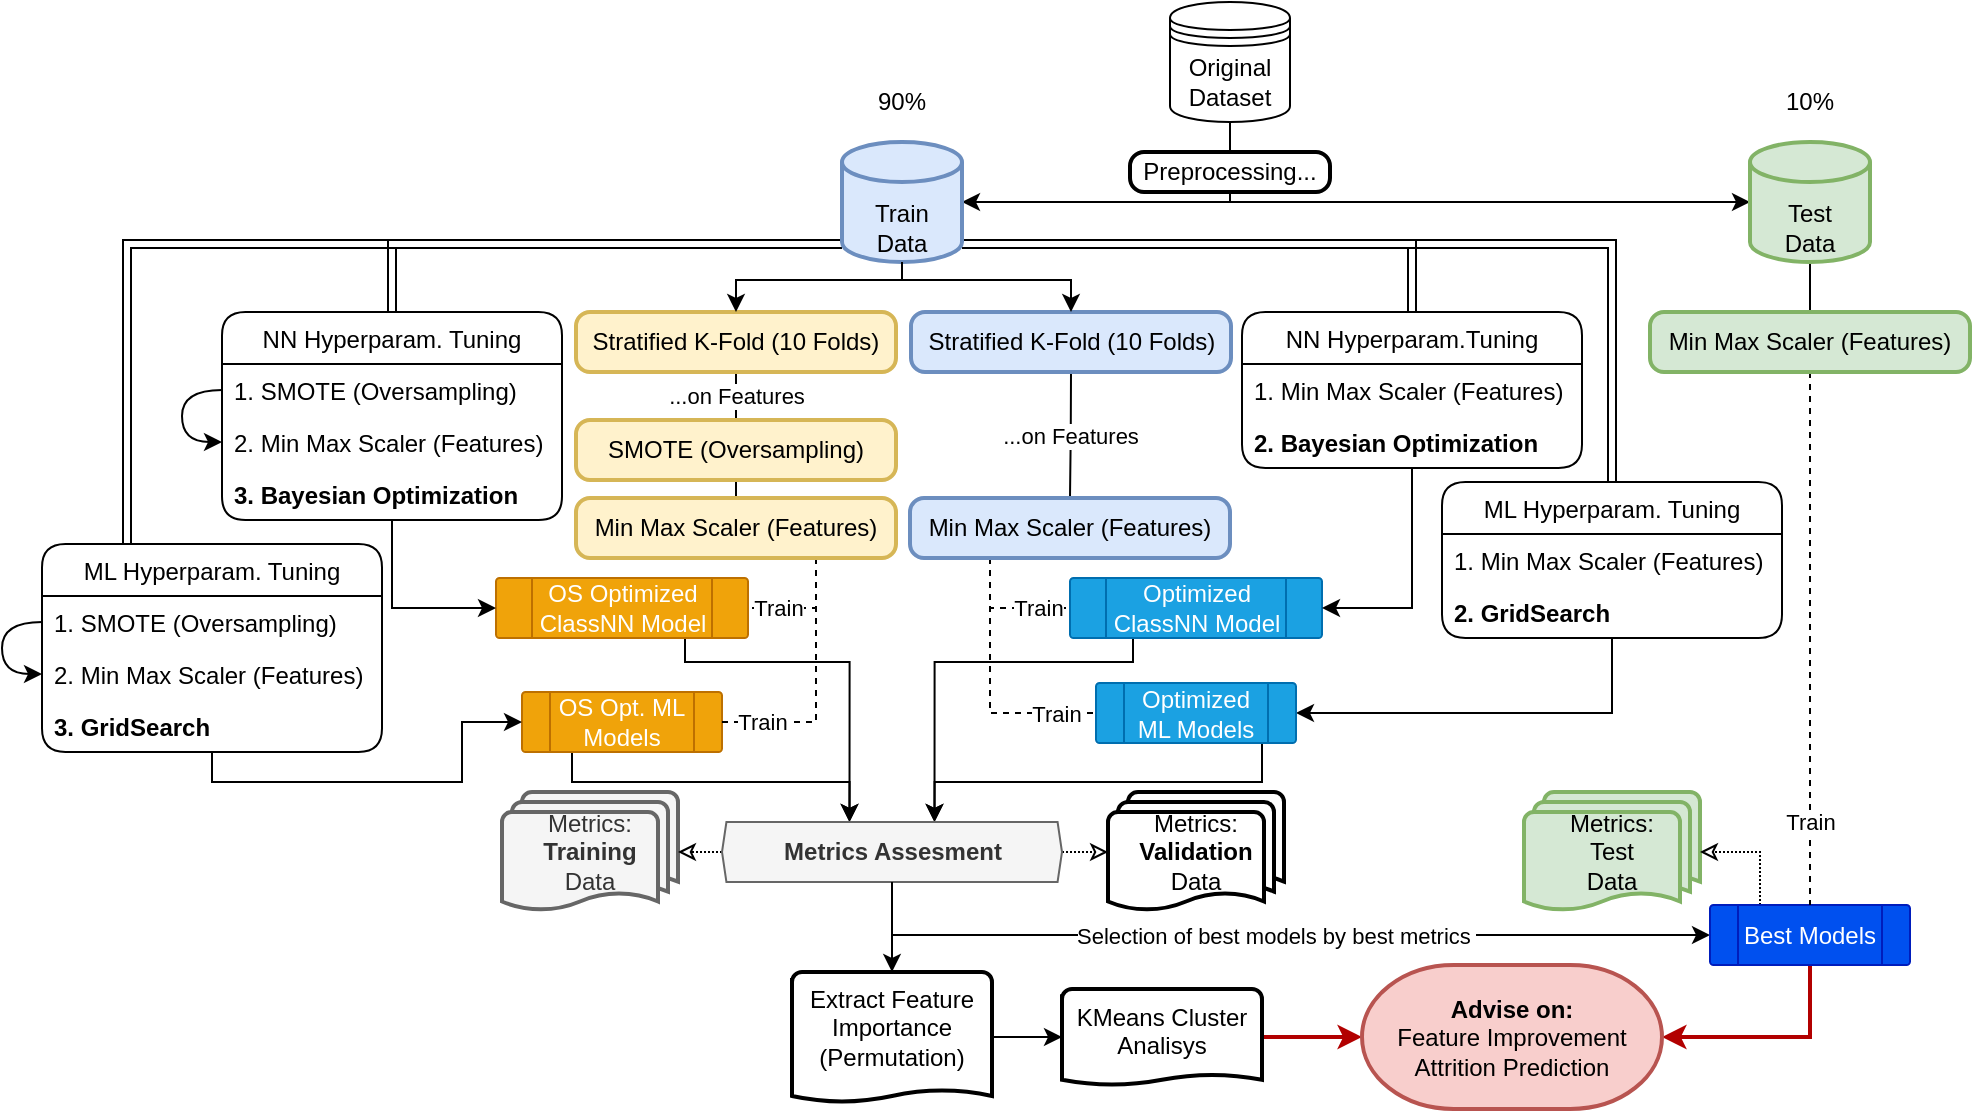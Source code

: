 <mxfile version="12.2.9" type="github" pages="1">
  <diagram id="vclmZol-7umqQOqe9Rck" name="Page-1">
    <mxGraphModel dx="1038" dy="579" grid="1" gridSize="10" guides="1" tooltips="1" connect="1" arrows="1" fold="1" page="1" pageScale="1" pageWidth="1169" pageHeight="827" math="0" shadow="0">
      <root>
        <mxCell id="0"/>
        <mxCell id="1" parent="0"/>
        <mxCell id="S4vEpRtLoYUOu1Y5i1EH-1" style="edgeStyle=orthogonalEdgeStyle;rounded=0;orthogonalLoop=1;jettySize=auto;html=1;exitX=0.5;exitY=1;exitDx=0;exitDy=0;entryX=0;entryY=0.5;entryDx=0;entryDy=0;entryPerimeter=0;" parent="1" source="S4vEpRtLoYUOu1Y5i1EH-3" target="S4vEpRtLoYUOu1Y5i1EH-4" edge="1">
          <mxGeometry relative="1" as="geometry">
            <mxPoint x="756" y="124" as="sourcePoint"/>
          </mxGeometry>
        </mxCell>
        <mxCell id="7yguZ5mXVUmebH4h-tQh-77" style="edgeStyle=orthogonalEdgeStyle;rounded=0;orthogonalLoop=1;jettySize=auto;html=1;exitX=0.5;exitY=1;exitDx=0;exitDy=0;exitPerimeter=0;entryX=0.5;entryY=0;entryDx=0;entryDy=0;startArrow=none;startFill=0;endArrow=none;endFill=0;" parent="1" source="S4vEpRtLoYUOu1Y5i1EH-4" target="0eRpexR927NenuxwNdnH-1" edge="1">
          <mxGeometry relative="1" as="geometry"/>
        </mxCell>
        <mxCell id="7yguZ5mXVUmebH4h-tQh-4" style="edgeStyle=orthogonalEdgeStyle;rounded=0;orthogonalLoop=1;jettySize=auto;html=1;exitX=1;exitY=0.85;exitDx=0;exitDy=0;exitPerimeter=0;entryX=0.5;entryY=0;entryDx=0;entryDy=0;curved=1;endArrow=none;endFill=0;shape=link;" parent="1" source="S4vEpRtLoYUOu1Y5i1EH-5" target="S4vEpRtLoYUOu1Y5i1EH-10" edge="1">
          <mxGeometry relative="1" as="geometry"/>
        </mxCell>
        <mxCell id="S4vEpRtLoYUOu1Y5i1EH-6" style="edgeStyle=orthogonalEdgeStyle;rounded=0;orthogonalLoop=1;jettySize=auto;html=1;exitX=0.5;exitY=1;exitDx=0;exitDy=0;entryX=1;entryY=0.5;entryDx=0;entryDy=0;entryPerimeter=0;" parent="1" source="S4vEpRtLoYUOu1Y5i1EH-3" target="S4vEpRtLoYUOu1Y5i1EH-5" edge="1">
          <mxGeometry relative="1" as="geometry">
            <mxPoint x="694" y="124" as="sourcePoint"/>
          </mxGeometry>
        </mxCell>
        <mxCell id="LLOeR4sEf4YQGzSrki6--1" style="edgeStyle=orthogonalEdgeStyle;rounded=0;orthogonalLoop=1;jettySize=auto;html=1;exitX=0.5;exitY=1;exitDx=0;exitDy=0;entryX=1;entryY=0.5;entryDx=0;entryDy=0;" edge="1" parent="1" source="S4vEpRtLoYUOu1Y5i1EH-10" target="7yguZ5mXVUmebH4h-tQh-15">
          <mxGeometry relative="1" as="geometry"/>
        </mxCell>
        <mxCell id="S4vEpRtLoYUOu1Y5i1EH-10" value="ML Hyperparam. Tuning" style="swimlane;fontStyle=0;childLayout=stackLayout;horizontal=1;startSize=26;fillColor=none;horizontalStack=0;resizeParent=1;resizeParentMax=0;resizeLast=0;collapsible=1;marginBottom=0;glass=0;swimlaneLine=1;rounded=1;" parent="1" vertex="1">
          <mxGeometry x="730" y="260" width="170" height="78" as="geometry">
            <mxRectangle x="700" y="256" width="157" height="26" as="alternateBounds"/>
          </mxGeometry>
        </mxCell>
        <mxCell id="S4vEpRtLoYUOu1Y5i1EH-11" value="1. Min Max Scaler (Features)" style="text;strokeColor=none;fillColor=none;align=left;verticalAlign=top;spacingLeft=4;spacingRight=4;overflow=hidden;rotatable=0;points=[[0,0.5],[1,0.5]];portConstraint=eastwest;" parent="S4vEpRtLoYUOu1Y5i1EH-10" vertex="1">
          <mxGeometry y="26" width="170" height="26" as="geometry"/>
        </mxCell>
        <mxCell id="LLOeR4sEf4YQGzSrki6--9" value="2. GridSearch" style="text;strokeColor=none;fillColor=none;align=left;verticalAlign=top;spacingLeft=4;spacingRight=4;overflow=hidden;rotatable=0;points=[[0,0.5],[1,0.5]];portConstraint=eastwest;fontStyle=1" vertex="1" parent="S4vEpRtLoYUOu1Y5i1EH-10">
          <mxGeometry y="52" width="170" height="26" as="geometry"/>
        </mxCell>
        <mxCell id="7yguZ5mXVUmebH4h-tQh-66" style="edgeStyle=orthogonalEdgeStyle;rounded=0;orthogonalLoop=1;jettySize=auto;html=1;exitX=0.5;exitY=1;exitDx=0;exitDy=0;entryX=0.625;entryY=0;entryDx=0;entryDy=0;" parent="1" source="7yguZ5mXVUmebH4h-tQh-15" target="7yguZ5mXVUmebH4h-tQh-62" edge="1">
          <mxGeometry relative="1" as="geometry">
            <Array as="points">
              <mxPoint x="640" y="410"/>
              <mxPoint x="476" y="410"/>
            </Array>
          </mxGeometry>
        </mxCell>
        <mxCell id="7yguZ5mXVUmebH4h-tQh-15" value="Optimized ML Models" style="verticalLabelPosition=middle;verticalAlign=middle;html=1;shape=process;whiteSpace=wrap;rounded=1;size=0.14;arcSize=6;labelPosition=center;align=center;fillColor=#1ba1e2;strokeColor=#006EAF;fontColor=#ffffff;" parent="1" vertex="1">
          <mxGeometry x="557" y="360.5" width="100" height="30" as="geometry"/>
        </mxCell>
        <mxCell id="7yguZ5mXVUmebH4h-tQh-30" value="...on Features" style="edgeStyle=orthogonalEdgeStyle;curved=1;rounded=0;orthogonalLoop=1;jettySize=auto;html=1;exitX=0.5;exitY=1;exitDx=0;exitDy=0;entryX=0.5;entryY=0;entryDx=0;entryDy=0;endArrow=none;endFill=0;" parent="1" source="7yguZ5mXVUmebH4h-tQh-18" target="7yguZ5mXVUmebH4h-tQh-29" edge="1">
          <mxGeometry relative="1" as="geometry"/>
        </mxCell>
        <mxCell id="7yguZ5mXVUmebH4h-tQh-18" value="Stratified K-Fold (10 Folds)" style="rounded=1;whiteSpace=wrap;html=1;absoluteArcSize=1;arcSize=14;strokeWidth=2;fillColor=#dae8fc;strokeColor=#6c8ebf;" parent="1" vertex="1">
          <mxGeometry x="464.5" y="175" width="160" height="30" as="geometry"/>
        </mxCell>
        <mxCell id="7yguZ5mXVUmebH4h-tQh-65" style="edgeStyle=orthogonalEdgeStyle;rounded=0;orthogonalLoop=1;jettySize=auto;html=1;exitX=0.25;exitY=1;exitDx=0;exitDy=0;entryX=0.625;entryY=0;entryDx=0;entryDy=0;" parent="1" source="7yguZ5mXVUmebH4h-tQh-21" target="7yguZ5mXVUmebH4h-tQh-62" edge="1">
          <mxGeometry relative="1" as="geometry">
            <Array as="points">
              <mxPoint x="576" y="350"/>
              <mxPoint x="476" y="350"/>
            </Array>
          </mxGeometry>
        </mxCell>
        <mxCell id="7yguZ5mXVUmebH4h-tQh-21" value="Optimized ClassNN Model" style="verticalLabelPosition=middle;verticalAlign=middle;html=1;shape=process;whiteSpace=wrap;rounded=1;size=0.14;arcSize=6;labelPosition=center;align=center;fillColor=#1ba1e2;strokeColor=#006EAF;fontColor=#ffffff;" parent="1" vertex="1">
          <mxGeometry x="544" y="308" width="126" height="30" as="geometry"/>
        </mxCell>
        <mxCell id="7yguZ5mXVUmebH4h-tQh-25" value="Metrics:&lt;br&gt;&lt;b&gt;Training&lt;/b&gt;&lt;br&gt;Data" style="strokeWidth=2;html=1;shape=mxgraph.flowchart.multi-document;whiteSpace=wrap;fillColor=#f5f5f5;strokeColor=#666666;fontColor=#333333;" parent="1" vertex="1">
          <mxGeometry x="260" y="415" width="88" height="60" as="geometry"/>
        </mxCell>
        <mxCell id="7yguZ5mXVUmebH4h-tQh-26" value="Metrics:&lt;br&gt;&lt;b&gt;Validation&lt;/b&gt;&lt;br&gt;Data" style="strokeWidth=2;html=1;shape=mxgraph.flowchart.multi-document;whiteSpace=wrap;" parent="1" vertex="1">
          <mxGeometry x="563" y="415" width="88" height="60" as="geometry"/>
        </mxCell>
        <mxCell id="7yguZ5mXVUmebH4h-tQh-27" value="Metrics:&lt;br&gt;Test&lt;br&gt;Data" style="strokeWidth=2;html=1;shape=mxgraph.flowchart.multi-document;whiteSpace=wrap;fillColor=#d5e8d4;strokeColor=#82b366;" parent="1" vertex="1">
          <mxGeometry x="771" y="415" width="88" height="60" as="geometry"/>
        </mxCell>
        <mxCell id="7yguZ5mXVUmebH4h-tQh-54" value="Train" style="edgeStyle=orthogonalEdgeStyle;rounded=0;orthogonalLoop=1;jettySize=auto;html=1;exitX=0.25;exitY=1;exitDx=0;exitDy=0;endArrow=none;endFill=0;entryX=0;entryY=0.5;entryDx=0;entryDy=0;dashed=1;" parent="1" source="7yguZ5mXVUmebH4h-tQh-29" target="7yguZ5mXVUmebH4h-tQh-15" edge="1">
          <mxGeometry x="0.682" relative="1" as="geometry">
            <Array as="points">
              <mxPoint x="504" y="376"/>
            </Array>
            <mxPoint x="480" y="370" as="targetPoint"/>
            <mxPoint as="offset"/>
          </mxGeometry>
        </mxCell>
        <mxCell id="LLOeR4sEf4YQGzSrki6--2" value="Train" style="edgeStyle=orthogonalEdgeStyle;rounded=0;orthogonalLoop=1;jettySize=auto;html=1;exitX=0.25;exitY=1;exitDx=0;exitDy=0;entryX=0;entryY=0.5;entryDx=0;entryDy=0;endArrow=none;endFill=0;dashed=1;" edge="1" parent="1" source="7yguZ5mXVUmebH4h-tQh-29" target="7yguZ5mXVUmebH4h-tQh-21">
          <mxGeometry x="0.515" relative="1" as="geometry">
            <Array as="points">
              <mxPoint x="504" y="323"/>
            </Array>
            <mxPoint as="offset"/>
          </mxGeometry>
        </mxCell>
        <mxCell id="7yguZ5mXVUmebH4h-tQh-29" value="Min Max Scaler (Features)" style="rounded=1;whiteSpace=wrap;html=1;absoluteArcSize=1;arcSize=14;strokeWidth=2;fillColor=#dae8fc;strokeColor=#6c8ebf;" parent="1" vertex="1">
          <mxGeometry x="464" y="268" width="160" height="30" as="geometry"/>
        </mxCell>
        <mxCell id="7yguZ5mXVUmebH4h-tQh-39" style="edgeStyle=orthogonalEdgeStyle;curved=1;rounded=0;orthogonalLoop=1;jettySize=auto;html=1;exitX=0;exitY=0.85;exitDx=0;exitDy=0;entryX=0.25;entryY=0;entryDx=0;entryDy=0;shape=link;exitPerimeter=0;" parent="1" source="S4vEpRtLoYUOu1Y5i1EH-5" target="7yguZ5mXVUmebH4h-tQh-33" edge="1">
          <mxGeometry relative="1" as="geometry"/>
        </mxCell>
        <mxCell id="7yguZ5mXVUmebH4h-tQh-44" value="...on Features" style="edgeStyle=orthogonalEdgeStyle;curved=1;rounded=0;orthogonalLoop=1;jettySize=auto;html=1;entryX=0.5;entryY=0;entryDx=0;entryDy=0;endArrow=none;endFill=0;exitX=0.5;exitY=1;exitDx=0;exitDy=0;" parent="1" source="7yguZ5mXVUmebH4h-tQh-31" target="7yguZ5mXVUmebH4h-tQh-42" edge="1">
          <mxGeometry relative="1" as="geometry">
            <mxPoint x="330" y="260" as="sourcePoint"/>
          </mxGeometry>
        </mxCell>
        <mxCell id="7yguZ5mXVUmebH4h-tQh-31" value="&lt;span style=&quot;white-space: normal&quot;&gt;Stratified K-Fold (10 Folds)&lt;/span&gt;" style="rounded=1;whiteSpace=wrap;html=1;absoluteArcSize=1;arcSize=14;strokeWidth=2;fillColor=#fff2cc;strokeColor=#d6b656;" parent="1" vertex="1">
          <mxGeometry x="297" y="175" width="160" height="30" as="geometry"/>
        </mxCell>
        <mxCell id="7yguZ5mXVUmebH4h-tQh-33" value="ML Hyperparam. Tuning" style="swimlane;fontStyle=0;childLayout=stackLayout;horizontal=1;startSize=26;fillColor=none;horizontalStack=0;resizeParent=1;resizeParentMax=0;resizeLast=0;collapsible=1;marginBottom=0;rounded=1;comic=0;" parent="1" vertex="1">
          <mxGeometry x="30" y="291" width="170" height="104" as="geometry">
            <mxRectangle x="-10" y="271" width="157" height="26" as="alternateBounds"/>
          </mxGeometry>
        </mxCell>
        <mxCell id="7yguZ5mXVUmebH4h-tQh-38" style="edgeStyle=orthogonalEdgeStyle;curved=1;rounded=0;orthogonalLoop=1;jettySize=auto;html=1;entryX=0;entryY=0.5;entryDx=0;entryDy=0;exitX=0;exitY=0.5;exitDx=0;exitDy=0;" parent="7yguZ5mXVUmebH4h-tQh-33" source="7yguZ5mXVUmebH4h-tQh-36" target="7yguZ5mXVUmebH4h-tQh-35" edge="1">
          <mxGeometry relative="1" as="geometry">
            <Array as="points">
              <mxPoint x="-20" y="39"/>
              <mxPoint x="-20" y="65"/>
            </Array>
            <mxPoint x="-10" y="133" as="sourcePoint"/>
          </mxGeometry>
        </mxCell>
        <mxCell id="7yguZ5mXVUmebH4h-tQh-36" value="1. SMOTE (Oversampling)" style="text;strokeColor=none;fillColor=none;align=left;verticalAlign=top;spacingLeft=4;spacingRight=4;overflow=hidden;rotatable=0;points=[[0,0.5],[1,0.5]];portConstraint=eastwest;" parent="7yguZ5mXVUmebH4h-tQh-33" vertex="1">
          <mxGeometry y="26" width="170" height="26" as="geometry"/>
        </mxCell>
        <mxCell id="7yguZ5mXVUmebH4h-tQh-35" value="2. Min Max Scaler (Features)" style="text;strokeColor=none;fillColor=none;align=left;verticalAlign=top;spacingLeft=4;spacingRight=4;overflow=hidden;rotatable=0;points=[[0,0.5],[1,0.5]];portConstraint=eastwest;" parent="7yguZ5mXVUmebH4h-tQh-33" vertex="1">
          <mxGeometry y="52" width="170" height="26" as="geometry"/>
        </mxCell>
        <mxCell id="LLOeR4sEf4YQGzSrki6--11" value="3. GridSearch" style="text;strokeColor=none;fillColor=none;align=left;verticalAlign=top;spacingLeft=4;spacingRight=4;overflow=hidden;rotatable=0;points=[[0,0.5],[1,0.5]];portConstraint=eastwest;fontStyle=1" vertex="1" parent="7yguZ5mXVUmebH4h-tQh-33">
          <mxGeometry y="78" width="170" height="26" as="geometry"/>
        </mxCell>
        <mxCell id="7yguZ5mXVUmebH4h-tQh-63" style="edgeStyle=orthogonalEdgeStyle;rounded=0;orthogonalLoop=1;jettySize=auto;html=1;exitX=0.25;exitY=1;exitDx=0;exitDy=0;entryX=0.375;entryY=0;entryDx=0;entryDy=0;" parent="1" source="7yguZ5mXVUmebH4h-tQh-40" target="7yguZ5mXVUmebH4h-tQh-62" edge="1">
          <mxGeometry relative="1" as="geometry">
            <Array as="points">
              <mxPoint x="295" y="410"/>
              <mxPoint x="434" y="410"/>
            </Array>
          </mxGeometry>
        </mxCell>
        <mxCell id="7yguZ5mXVUmebH4h-tQh-40" value="OS Opt. ML Models" style="verticalLabelPosition=middle;verticalAlign=middle;html=1;shape=process;whiteSpace=wrap;rounded=1;size=0.14;arcSize=6;labelPosition=center;align=center;fillColor=#f0a30a;strokeColor=#BD7000;fontColor=#ffffff;" parent="1" vertex="1">
          <mxGeometry x="270" y="365" width="100" height="30" as="geometry"/>
        </mxCell>
        <mxCell id="7yguZ5mXVUmebH4h-tQh-41" style="edgeStyle=orthogonalEdgeStyle;curved=1;rounded=0;orthogonalLoop=1;jettySize=auto;html=1;exitX=0.5;exitY=1;exitDx=0;exitDy=0;entryX=0.5;entryY=0;entryDx=0;entryDy=0;endArrow=none;endFill=0;" parent="1" source="7yguZ5mXVUmebH4h-tQh-42" target="7yguZ5mXVUmebH4h-tQh-43" edge="1">
          <mxGeometry relative="1" as="geometry"/>
        </mxCell>
        <mxCell id="7yguZ5mXVUmebH4h-tQh-42" value="SMOTE (Oversampling)" style="rounded=1;whiteSpace=wrap;html=1;absoluteArcSize=1;arcSize=14;strokeWidth=2;fillColor=#fff2cc;strokeColor=#d6b656;" parent="1" vertex="1">
          <mxGeometry x="297" y="229" width="160" height="30" as="geometry"/>
        </mxCell>
        <mxCell id="7yguZ5mXVUmebH4h-tQh-47" value="Train" style="edgeStyle=orthogonalEdgeStyle;rounded=0;orthogonalLoop=1;jettySize=auto;html=1;exitX=0.75;exitY=1;exitDx=0;exitDy=0;entryX=1;entryY=0.5;entryDx=0;entryDy=0;endArrow=none;endFill=0;dashed=1;" parent="1" source="7yguZ5mXVUmebH4h-tQh-43" target="7yguZ5mXVUmebH4h-tQh-40" edge="1">
          <mxGeometry x="0.69" relative="1" as="geometry">
            <Array as="points">
              <mxPoint x="417" y="380"/>
            </Array>
            <mxPoint as="offset"/>
          </mxGeometry>
        </mxCell>
        <mxCell id="7yguZ5mXVUmebH4h-tQh-48" value="Train" style="edgeStyle=orthogonalEdgeStyle;rounded=0;orthogonalLoop=1;jettySize=auto;html=1;exitX=0.75;exitY=1;exitDx=0;exitDy=0;entryX=1;entryY=0.5;entryDx=0;entryDy=0;endArrow=none;endFill=0;comic=0;dashed=1;" parent="1" source="7yguZ5mXVUmebH4h-tQh-43" target="7yguZ5mXVUmebH4h-tQh-45" edge="1">
          <mxGeometry x="0.5" relative="1" as="geometry">
            <Array as="points">
              <mxPoint x="417" y="323"/>
            </Array>
            <mxPoint as="offset"/>
          </mxGeometry>
        </mxCell>
        <mxCell id="7yguZ5mXVUmebH4h-tQh-43" value="Min Max Scaler (Features)" style="rounded=1;whiteSpace=wrap;html=1;absoluteArcSize=1;arcSize=14;strokeWidth=2;fillColor=#fff2cc;strokeColor=#d6b656;" parent="1" vertex="1">
          <mxGeometry x="297" y="268" width="160" height="30" as="geometry"/>
        </mxCell>
        <mxCell id="7yguZ5mXVUmebH4h-tQh-64" style="edgeStyle=orthogonalEdgeStyle;rounded=0;orthogonalLoop=1;jettySize=auto;html=1;exitX=0.75;exitY=1;exitDx=0;exitDy=0;entryX=0.375;entryY=0;entryDx=0;entryDy=0;" parent="1" source="7yguZ5mXVUmebH4h-tQh-45" target="7yguZ5mXVUmebH4h-tQh-62" edge="1">
          <mxGeometry relative="1" as="geometry">
            <Array as="points">
              <mxPoint x="352" y="350"/>
              <mxPoint x="434" y="350"/>
            </Array>
          </mxGeometry>
        </mxCell>
        <mxCell id="7yguZ5mXVUmebH4h-tQh-45" value="OS Optimized ClassNN Model" style="verticalLabelPosition=middle;verticalAlign=middle;html=1;shape=process;whiteSpace=wrap;rounded=1;size=0.14;arcSize=6;labelPosition=center;align=center;fillColor=#f0a30a;strokeColor=#BD7000;fontColor=#ffffff;" parent="1" vertex="1">
          <mxGeometry x="257" y="308" width="126" height="30" as="geometry"/>
        </mxCell>
        <mxCell id="7yguZ5mXVUmebH4h-tQh-46" style="edgeStyle=orthogonalEdgeStyle;rounded=0;orthogonalLoop=1;jettySize=auto;html=1;entryX=0;entryY=0.5;entryDx=0;entryDy=0;exitX=0.5;exitY=1;exitDx=0;exitDy=0;" parent="1" source="7yguZ5mXVUmebH4h-tQh-33" target="7yguZ5mXVUmebH4h-tQh-40" edge="1">
          <mxGeometry relative="1" as="geometry">
            <mxPoint x="130" y="420" as="sourcePoint"/>
            <Array as="points">
              <mxPoint x="115" y="410"/>
              <mxPoint x="240" y="410"/>
              <mxPoint x="240" y="380"/>
            </Array>
          </mxGeometry>
        </mxCell>
        <mxCell id="7yguZ5mXVUmebH4h-tQh-68" style="edgeStyle=orthogonalEdgeStyle;rounded=0;orthogonalLoop=1;jettySize=auto;html=1;exitX=0;exitY=0.5;exitDx=0;exitDy=0;dashed=1;dashPattern=1 1;endArrow=classic;endFill=0;entryX=1;entryY=0.5;entryDx=0;entryDy=0;entryPerimeter=0;" parent="1" source="7yguZ5mXVUmebH4h-tQh-62" target="7yguZ5mXVUmebH4h-tQh-25" edge="1">
          <mxGeometry relative="1" as="geometry">
            <mxPoint x="330" y="445" as="targetPoint"/>
          </mxGeometry>
        </mxCell>
        <mxCell id="7yguZ5mXVUmebH4h-tQh-74" value="Selection of best models by best metrics&amp;nbsp;" style="edgeStyle=orthogonalEdgeStyle;rounded=0;orthogonalLoop=1;jettySize=auto;html=1;exitX=0.5;exitY=1;exitDx=0;exitDy=0;entryX=0;entryY=0.5;entryDx=0;entryDy=0;startArrow=none;startFill=0;endArrow=classic;endFill=1;" parent="1" source="7yguZ5mXVUmebH4h-tQh-62" target="7yguZ5mXVUmebH4h-tQh-72" edge="1">
          <mxGeometry relative="1" as="geometry"/>
        </mxCell>
        <mxCell id="LLOeR4sEf4YQGzSrki6--29" style="edgeStyle=orthogonalEdgeStyle;rounded=0;orthogonalLoop=1;jettySize=auto;html=1;exitX=1;exitY=0.5;exitDx=0;exitDy=0;entryX=0;entryY=0.5;entryDx=0;entryDy=0;entryPerimeter=0;dashed=1;dashPattern=1 1;endArrow=classic;endFill=0;strokeWidth=1;" edge="1" parent="1" source="7yguZ5mXVUmebH4h-tQh-62" target="7yguZ5mXVUmebH4h-tQh-26">
          <mxGeometry relative="1" as="geometry"/>
        </mxCell>
        <mxCell id="7yguZ5mXVUmebH4h-tQh-62" value="Metrics Assesment" style="verticalLabelPosition=middle;verticalAlign=middle;html=1;shape=hexagon;perimeter=hexagonPerimeter2;arcSize=6;size=0.013;labelPosition=center;align=center;fillColor=#f5f5f5;strokeColor=#666666;fontColor=#333333;fontStyle=1" parent="1" vertex="1">
          <mxGeometry x="370" y="430" width="170" height="30" as="geometry"/>
        </mxCell>
        <mxCell id="7yguZ5mXVUmebH4h-tQh-76" style="edgeStyle=orthogonalEdgeStyle;rounded=0;orthogonalLoop=1;jettySize=auto;html=1;exitX=0.5;exitY=1;exitDx=0;exitDy=0;entryX=0.5;entryY=0;entryDx=0;entryDy=0;entryPerimeter=0;startArrow=none;startFill=0;endArrow=classic;endFill=1;" parent="1" source="7yguZ5mXVUmebH4h-tQh-62" target="7yguZ5mXVUmebH4h-tQh-75" edge="1">
          <mxGeometry relative="1" as="geometry"/>
        </mxCell>
        <mxCell id="7yguZ5mXVUmebH4h-tQh-78" style="edgeStyle=orthogonalEdgeStyle;rounded=0;orthogonalLoop=1;jettySize=auto;html=1;exitX=0.25;exitY=0;exitDx=0;exitDy=0;entryX=1;entryY=0.5;entryDx=0;entryDy=0;entryPerimeter=0;startArrow=none;startFill=0;endArrow=classic;endFill=0;dashed=1;dashPattern=1 1;" parent="1" source="7yguZ5mXVUmebH4h-tQh-72" target="7yguZ5mXVUmebH4h-tQh-27" edge="1">
          <mxGeometry relative="1" as="geometry"/>
        </mxCell>
        <mxCell id="LLOeR4sEf4YQGzSrki6--28" style="edgeStyle=orthogonalEdgeStyle;rounded=0;orthogonalLoop=1;jettySize=auto;html=1;exitX=0.5;exitY=1;exitDx=0;exitDy=0;entryX=1;entryY=0.5;entryDx=0;entryDy=0;entryPerimeter=0;endArrow=classic;endFill=1;strokeWidth=2;fillColor=#e51400;strokeColor=#B20000;" edge="1" parent="1" source="7yguZ5mXVUmebH4h-tQh-72" target="0eRpexR927NenuxwNdnH-3">
          <mxGeometry relative="1" as="geometry"/>
        </mxCell>
        <mxCell id="7yguZ5mXVUmebH4h-tQh-72" value="Best Models" style="verticalLabelPosition=middle;verticalAlign=middle;html=1;shape=process;whiteSpace=wrap;rounded=1;size=0.14;arcSize=6;labelPosition=center;align=center;fillColor=#0050ef;strokeColor=#001DBC;fontColor=#ffffff;" parent="1" vertex="1">
          <mxGeometry x="864" y="471.5" width="100" height="30" as="geometry"/>
        </mxCell>
        <mxCell id="0eRpexR927NenuxwNdnH-4" style="edgeStyle=orthogonalEdgeStyle;rounded=0;orthogonalLoop=1;jettySize=auto;html=1;exitX=1;exitY=0.5;exitDx=0;exitDy=0;exitPerimeter=0;entryX=0;entryY=0.5;entryDx=0;entryDy=0;entryPerimeter=0;endArrow=classic;endFill=1;strokeWidth=2;fillColor=#e51400;strokeColor=#B20000;" parent="1" source="LLOeR4sEf4YQGzSrki6--25" target="0eRpexR927NenuxwNdnH-3" edge="1">
          <mxGeometry relative="1" as="geometry"/>
        </mxCell>
        <mxCell id="LLOeR4sEf4YQGzSrki6--26" value="" style="edgeStyle=orthogonalEdgeStyle;rounded=0;orthogonalLoop=1;jettySize=auto;html=1;endArrow=classic;endFill=1;" edge="1" parent="1" source="7yguZ5mXVUmebH4h-tQh-75" target="LLOeR4sEf4YQGzSrki6--25">
          <mxGeometry relative="1" as="geometry"/>
        </mxCell>
        <mxCell id="7yguZ5mXVUmebH4h-tQh-75" value="Extract Feature Importance&lt;br&gt;(Permutation)" style="strokeWidth=2;html=1;shape=mxgraph.flowchart.document2;whiteSpace=wrap;size=0.093;verticalAlign=top;" parent="1" vertex="1">
          <mxGeometry x="405" y="505" width="100" height="65" as="geometry"/>
        </mxCell>
        <mxCell id="0eRpexR927NenuxwNdnH-2" value="Train" style="edgeStyle=orthogonalEdgeStyle;rounded=0;orthogonalLoop=1;jettySize=auto;html=1;exitX=0.5;exitY=1;exitDx=0;exitDy=0;entryX=0.5;entryY=0;entryDx=0;entryDy=0;dashed=1;endArrow=none;endFill=0;" parent="1" source="0eRpexR927NenuxwNdnH-1" target="7yguZ5mXVUmebH4h-tQh-72" edge="1">
          <mxGeometry x="0.685" relative="1" as="geometry">
            <mxPoint as="offset"/>
          </mxGeometry>
        </mxCell>
        <mxCell id="0eRpexR927NenuxwNdnH-1" value="Min Max Scaler (Features)" style="rounded=1;whiteSpace=wrap;html=1;absoluteArcSize=1;arcSize=14;strokeWidth=2;fillColor=#d5e8d4;strokeColor=#82b366;" parent="1" vertex="1">
          <mxGeometry x="834" y="175" width="160" height="30" as="geometry"/>
        </mxCell>
        <mxCell id="0eRpexR927NenuxwNdnH-3" value="&lt;b&gt;Advise on:&lt;br&gt;&lt;/b&gt;&lt;span&gt;Feature Improvement&lt;/span&gt;&lt;br&gt;&lt;span&gt;Attrition Prediction&lt;/span&gt;" style="strokeWidth=2;html=1;shape=mxgraph.flowchart.terminator;whiteSpace=wrap;fillColor=#f8cecc;strokeColor=#b85450;" parent="1" vertex="1">
          <mxGeometry x="690" y="501.5" width="150" height="72" as="geometry"/>
        </mxCell>
        <mxCell id="LLOeR4sEf4YQGzSrki6--8" style="edgeStyle=orthogonalEdgeStyle;rounded=0;orthogonalLoop=1;jettySize=auto;html=1;exitX=0.5;exitY=1;exitDx=0;exitDy=0;entryX=1;entryY=0.5;entryDx=0;entryDy=0;endArrow=classic;endFill=1;" edge="1" parent="1" source="LLOeR4sEf4YQGzSrki6--3" target="7yguZ5mXVUmebH4h-tQh-21">
          <mxGeometry relative="1" as="geometry"/>
        </mxCell>
        <mxCell id="LLOeR4sEf4YQGzSrki6--3" value="NN Hyperparam.Tuning" style="swimlane;fontStyle=0;childLayout=stackLayout;horizontal=1;startSize=26;fillColor=none;horizontalStack=0;resizeParent=1;resizeParentMax=0;resizeLast=0;collapsible=1;marginBottom=0;glass=0;swimlaneLine=1;rounded=1;" vertex="1" parent="1">
          <mxGeometry x="630" y="175" width="170" height="78" as="geometry">
            <mxRectangle x="614" y="169" width="157" height="26" as="alternateBounds"/>
          </mxGeometry>
        </mxCell>
        <mxCell id="LLOeR4sEf4YQGzSrki6--6" value="1. Min Max Scaler (Features)" style="text;strokeColor=none;fillColor=none;align=left;verticalAlign=top;spacingLeft=4;spacingRight=4;overflow=hidden;rotatable=0;points=[[0,0.5],[1,0.5]];portConstraint=eastwest;" vertex="1" parent="LLOeR4sEf4YQGzSrki6--3">
          <mxGeometry y="26" width="170" height="26" as="geometry"/>
        </mxCell>
        <mxCell id="LLOeR4sEf4YQGzSrki6--10" value="2. Bayesian Optimization" style="text;strokeColor=none;fillColor=none;align=left;verticalAlign=top;spacingLeft=4;spacingRight=4;overflow=hidden;rotatable=0;points=[[0,0.5],[1,0.5]];portConstraint=eastwest;fontStyle=1" vertex="1" parent="LLOeR4sEf4YQGzSrki6--3">
          <mxGeometry y="52" width="170" height="26" as="geometry"/>
        </mxCell>
        <mxCell id="LLOeR4sEf4YQGzSrki6--7" style="edgeStyle=orthogonalEdgeStyle;rounded=0;orthogonalLoop=1;jettySize=auto;html=1;exitX=1;exitY=0.85;exitDx=0;exitDy=0;exitPerimeter=0;entryX=0.5;entryY=0;entryDx=0;entryDy=0;curved=1;endArrow=none;endFill=0;shape=link;" edge="1" parent="1" source="S4vEpRtLoYUOu1Y5i1EH-5" target="LLOeR4sEf4YQGzSrki6--3">
          <mxGeometry relative="1" as="geometry">
            <mxPoint x="308.5" y="186" as="sourcePoint"/>
            <mxPoint x="715.5" y="209" as="targetPoint"/>
          </mxGeometry>
        </mxCell>
        <mxCell id="LLOeR4sEf4YQGzSrki6--19" style="edgeStyle=orthogonalEdgeStyle;rounded=0;orthogonalLoop=1;jettySize=auto;html=1;exitX=0.5;exitY=1;exitDx=0;exitDy=0;entryX=0;entryY=0.5;entryDx=0;entryDy=0;endArrow=classic;endFill=1;" edge="1" parent="1" source="LLOeR4sEf4YQGzSrki6--12" target="7yguZ5mXVUmebH4h-tQh-45">
          <mxGeometry relative="1" as="geometry"/>
        </mxCell>
        <mxCell id="LLOeR4sEf4YQGzSrki6--12" value="NN Hyperparam. Tuning" style="swimlane;fontStyle=0;childLayout=stackLayout;horizontal=1;startSize=26;fillColor=none;horizontalStack=0;resizeParent=1;resizeParentMax=0;resizeLast=0;collapsible=1;marginBottom=0;rounded=1;comic=0;" vertex="1" parent="1">
          <mxGeometry x="120" y="175" width="170" height="104" as="geometry">
            <mxRectangle x="76" y="170" width="157" height="26" as="alternateBounds"/>
          </mxGeometry>
        </mxCell>
        <mxCell id="LLOeR4sEf4YQGzSrki6--13" style="edgeStyle=orthogonalEdgeStyle;curved=1;rounded=0;orthogonalLoop=1;jettySize=auto;html=1;entryX=0;entryY=0.5;entryDx=0;entryDy=0;exitX=0;exitY=0.5;exitDx=0;exitDy=0;" edge="1" parent="LLOeR4sEf4YQGzSrki6--12" source="LLOeR4sEf4YQGzSrki6--14" target="LLOeR4sEf4YQGzSrki6--15">
          <mxGeometry relative="1" as="geometry">
            <Array as="points">
              <mxPoint x="-20" y="39"/>
              <mxPoint x="-20" y="65"/>
            </Array>
            <mxPoint x="-10" y="133" as="sourcePoint"/>
          </mxGeometry>
        </mxCell>
        <mxCell id="LLOeR4sEf4YQGzSrki6--14" value="1. SMOTE (Oversampling)" style="text;strokeColor=none;fillColor=none;align=left;verticalAlign=top;spacingLeft=4;spacingRight=4;overflow=hidden;rotatable=0;points=[[0,0.5],[1,0.5]];portConstraint=eastwest;" vertex="1" parent="LLOeR4sEf4YQGzSrki6--12">
          <mxGeometry y="26" width="170" height="26" as="geometry"/>
        </mxCell>
        <mxCell id="LLOeR4sEf4YQGzSrki6--15" value="2. Min Max Scaler (Features)" style="text;strokeColor=none;fillColor=none;align=left;verticalAlign=top;spacingLeft=4;spacingRight=4;overflow=hidden;rotatable=0;points=[[0,0.5],[1,0.5]];portConstraint=eastwest;" vertex="1" parent="LLOeR4sEf4YQGzSrki6--12">
          <mxGeometry y="52" width="170" height="26" as="geometry"/>
        </mxCell>
        <mxCell id="LLOeR4sEf4YQGzSrki6--16" value="3. Bayesian Optimization" style="text;strokeColor=none;fillColor=none;align=left;verticalAlign=top;spacingLeft=4;spacingRight=4;overflow=hidden;rotatable=0;points=[[0,0.5],[1,0.5]];portConstraint=eastwest;fontStyle=1" vertex="1" parent="LLOeR4sEf4YQGzSrki6--12">
          <mxGeometry y="78" width="170" height="26" as="geometry"/>
        </mxCell>
        <mxCell id="LLOeR4sEf4YQGzSrki6--18" style="edgeStyle=orthogonalEdgeStyle;curved=1;rounded=0;orthogonalLoop=1;jettySize=auto;html=1;shape=link;exitX=0;exitY=0.85;exitDx=0;exitDy=0;exitPerimeter=0;" edge="1" parent="1" source="S4vEpRtLoYUOu1Y5i1EH-5" target="LLOeR4sEf4YQGzSrki6--12">
          <mxGeometry relative="1" as="geometry">
            <mxPoint x="310" y="130" as="sourcePoint"/>
            <mxPoint x="-25" y="239" as="targetPoint"/>
          </mxGeometry>
        </mxCell>
        <mxCell id="LLOeR4sEf4YQGzSrki6--20" value="" style="group" vertex="1" connectable="0" parent="1">
          <mxGeometry x="884" y="60" width="60" height="90" as="geometry"/>
        </mxCell>
        <mxCell id="S4vEpRtLoYUOu1Y5i1EH-4" value="Test&lt;br&gt;Data" style="strokeWidth=2;html=1;shape=mxgraph.flowchart.database;whiteSpace=wrap;verticalAlign=bottom;fillColor=#d5e8d4;strokeColor=#82b366;" parent="LLOeR4sEf4YQGzSrki6--20" vertex="1">
          <mxGeometry y="30" width="60" height="60" as="geometry"/>
        </mxCell>
        <mxCell id="S4vEpRtLoYUOu1Y5i1EH-9" value="10%" style="text;html=1;strokeColor=none;fillColor=none;align=center;verticalAlign=middle;whiteSpace=wrap;rounded=0;" parent="LLOeR4sEf4YQGzSrki6--20" vertex="1">
          <mxGeometry x="10" width="40" height="20" as="geometry"/>
        </mxCell>
        <mxCell id="LLOeR4sEf4YQGzSrki6--21" value="" style="group" vertex="1" connectable="0" parent="1">
          <mxGeometry x="430" y="60" width="60" height="90" as="geometry"/>
        </mxCell>
        <mxCell id="S4vEpRtLoYUOu1Y5i1EH-5" value="Train &lt;br&gt;Data" style="strokeWidth=2;html=1;shape=mxgraph.flowchart.database;whiteSpace=wrap;verticalAlign=bottom;fillColor=#dae8fc;strokeColor=#6c8ebf;" parent="LLOeR4sEf4YQGzSrki6--21" vertex="1">
          <mxGeometry y="30" width="60" height="60" as="geometry"/>
        </mxCell>
        <mxCell id="S4vEpRtLoYUOu1Y5i1EH-8" value="90%" style="text;html=1;strokeColor=none;fillColor=none;align=center;verticalAlign=middle;whiteSpace=wrap;rounded=0;" parent="LLOeR4sEf4YQGzSrki6--21" vertex="1">
          <mxGeometry x="10" width="40" height="20" as="geometry"/>
        </mxCell>
        <mxCell id="LLOeR4sEf4YQGzSrki6--22" value="" style="group" vertex="1" connectable="0" parent="1">
          <mxGeometry x="574" y="20" width="100" height="95" as="geometry"/>
        </mxCell>
        <mxCell id="S4vEpRtLoYUOu1Y5i1EH-3" value="Original&lt;br&gt;Dataset" style="shape=datastore;whiteSpace=wrap;html=1;" parent="LLOeR4sEf4YQGzSrki6--22" vertex="1">
          <mxGeometry x="20" width="60" height="60" as="geometry"/>
        </mxCell>
        <mxCell id="7yguZ5mXVUmebH4h-tQh-79" value="Preprocessing..." style="rounded=1;whiteSpace=wrap;html=1;absoluteArcSize=1;arcSize=14;strokeWidth=2;" parent="LLOeR4sEf4YQGzSrki6--22" vertex="1">
          <mxGeometry y="75" width="100" height="20" as="geometry"/>
        </mxCell>
        <mxCell id="LLOeR4sEf4YQGzSrki6--23" style="edgeStyle=orthogonalEdgeStyle;rounded=0;orthogonalLoop=1;jettySize=auto;html=1;exitX=0.5;exitY=1;exitDx=0;exitDy=0;exitPerimeter=0;entryX=0.5;entryY=0;entryDx=0;entryDy=0;endArrow=classic;endFill=1;" edge="1" parent="1" source="S4vEpRtLoYUOu1Y5i1EH-5" target="7yguZ5mXVUmebH4h-tQh-31">
          <mxGeometry relative="1" as="geometry">
            <Array as="points">
              <mxPoint x="460" y="159"/>
              <mxPoint x="377" y="159"/>
            </Array>
          </mxGeometry>
        </mxCell>
        <mxCell id="LLOeR4sEf4YQGzSrki6--24" style="edgeStyle=orthogonalEdgeStyle;rounded=0;orthogonalLoop=1;jettySize=auto;html=1;exitX=0.5;exitY=1;exitDx=0;exitDy=0;exitPerimeter=0;entryX=0.5;entryY=0;entryDx=0;entryDy=0;endArrow=classic;endFill=1;" edge="1" parent="1" source="S4vEpRtLoYUOu1Y5i1EH-5" target="7yguZ5mXVUmebH4h-tQh-18">
          <mxGeometry relative="1" as="geometry">
            <Array as="points">
              <mxPoint x="460" y="159"/>
              <mxPoint x="545" y="159"/>
            </Array>
          </mxGeometry>
        </mxCell>
        <mxCell id="LLOeR4sEf4YQGzSrki6--25" value="KMeans Cluster &lt;br&gt;Analisys" style="strokeWidth=2;html=1;shape=mxgraph.flowchart.document2;whiteSpace=wrap;size=0.11;verticalAlign=top;" vertex="1" parent="1">
          <mxGeometry x="540" y="513.5" width="100" height="48" as="geometry"/>
        </mxCell>
      </root>
    </mxGraphModel>
  </diagram>
</mxfile>
